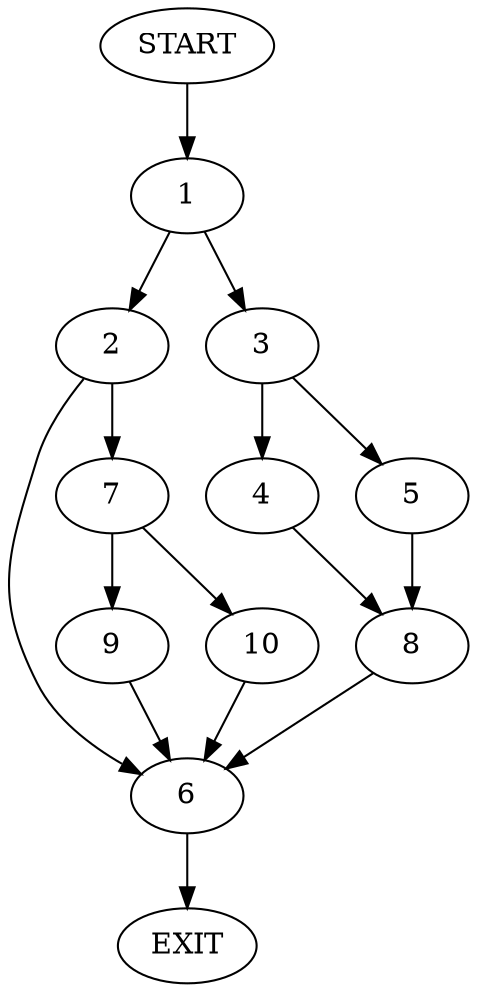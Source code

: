 digraph {
0 [label="START"]
11 [label="EXIT"]
0 -> 1
1 -> 2
1 -> 3
3 -> 4
3 -> 5
2 -> 6
2 -> 7
4 -> 8
5 -> 8
8 -> 6
6 -> 11
7 -> 9
7 -> 10
9 -> 6
10 -> 6
}
